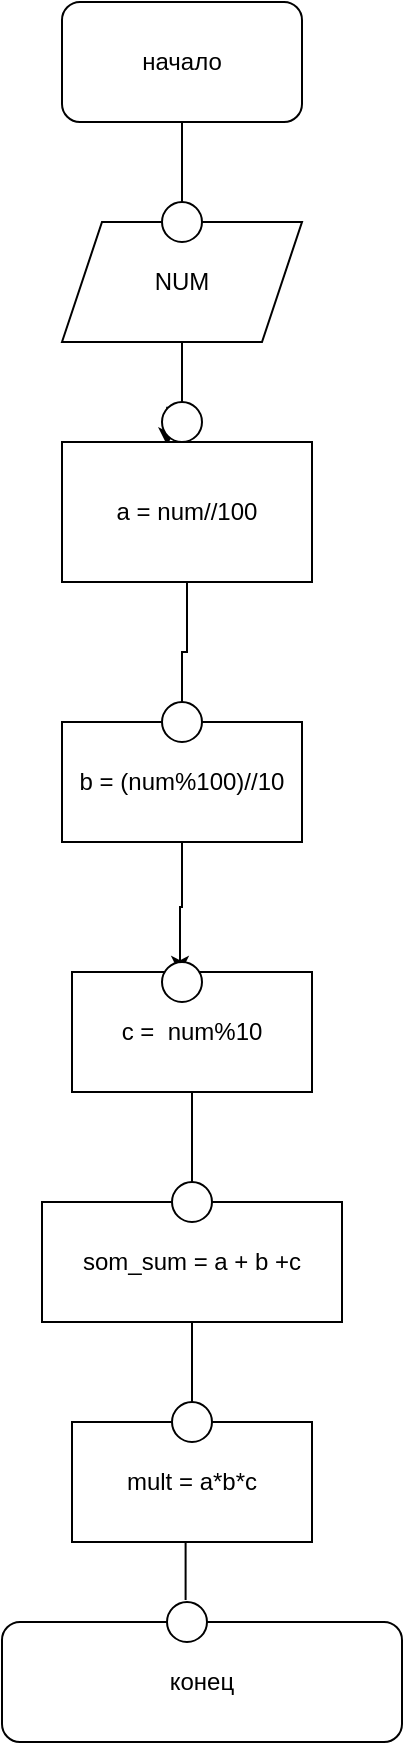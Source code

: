 <mxfile version="17.4.2" type="device"><diagram id="_6ty7ais7s_YJlyO94UW" name="Page-1"><mxGraphModel dx="868" dy="393" grid="1" gridSize="10" guides="1" tooltips="1" connect="1" arrows="1" fold="1" page="1" pageScale="1" pageWidth="827" pageHeight="1169" math="0" shadow="0"><root><mxCell id="0"/><mxCell id="1" parent="0"/><mxCell id="rN6mDpCtCXggrvxoOlsf-3" style="edgeStyle=orthogonalEdgeStyle;rounded=0;orthogonalLoop=1;jettySize=auto;html=1;exitX=0.5;exitY=1;exitDx=0;exitDy=0;entryX=0.5;entryY=0;entryDx=0;entryDy=0;" edge="1" parent="1" source="rN6mDpCtCXggrvxoOlsf-1" target="rN6mDpCtCXggrvxoOlsf-2"><mxGeometry relative="1" as="geometry"/></mxCell><mxCell id="rN6mDpCtCXggrvxoOlsf-1" value="&lt;font style=&quot;vertical-align: inherit&quot;&gt;&lt;font style=&quot;vertical-align: inherit&quot;&gt;начало&lt;/font&gt;&lt;/font&gt;" style="rounded=1;whiteSpace=wrap;html=1;" vertex="1" parent="1"><mxGeometry x="320" y="40" width="120" height="60" as="geometry"/></mxCell><mxCell id="rN6mDpCtCXggrvxoOlsf-6" style="edgeStyle=orthogonalEdgeStyle;rounded=0;orthogonalLoop=1;jettySize=auto;html=1;exitX=0.5;exitY=1;exitDx=0;exitDy=0;entryX=0.5;entryY=0;entryDx=0;entryDy=0;" edge="1" parent="1" source="rN6mDpCtCXggrvxoOlsf-2"><mxGeometry relative="1" as="geometry"><mxPoint x="380" y="250" as="targetPoint"/></mxGeometry></mxCell><mxCell id="rN6mDpCtCXggrvxoOlsf-2" value="&lt;font style=&quot;vertical-align: inherit&quot;&gt;&lt;font style=&quot;vertical-align: inherit&quot;&gt;NUM&lt;/font&gt;&lt;/font&gt;" style="shape=parallelogram;perimeter=parallelogramPerimeter;whiteSpace=wrap;html=1;fixedSize=1;" vertex="1" parent="1"><mxGeometry x="320" y="150" width="120" height="60" as="geometry"/></mxCell><mxCell id="rN6mDpCtCXggrvxoOlsf-4" value="" style="ellipse;whiteSpace=wrap;html=1;aspect=fixed;" vertex="1" parent="1"><mxGeometry x="370" y="140" width="20" height="20" as="geometry"/></mxCell><mxCell id="rN6mDpCtCXggrvxoOlsf-12" style="edgeStyle=orthogonalEdgeStyle;rounded=0;orthogonalLoop=1;jettySize=auto;html=1;exitX=1;exitY=0;exitDx=0;exitDy=0;entryX=0.421;entryY=0.025;entryDx=0;entryDy=0;entryPerimeter=0;" edge="1" parent="1" source="rN6mDpCtCXggrvxoOlsf-7" target="rN6mDpCtCXggrvxoOlsf-11"><mxGeometry relative="1" as="geometry"/></mxCell><mxCell id="rN6mDpCtCXggrvxoOlsf-7" value="" style="ellipse;whiteSpace=wrap;html=1;aspect=fixed;" vertex="1" parent="1"><mxGeometry x="370" y="240" width="20" height="20" as="geometry"/></mxCell><mxCell id="rN6mDpCtCXggrvxoOlsf-14" style="edgeStyle=orthogonalEdgeStyle;rounded=0;orthogonalLoop=1;jettySize=auto;html=1;entryX=0.5;entryY=0;entryDx=0;entryDy=0;" edge="1" parent="1" source="rN6mDpCtCXggrvxoOlsf-11" target="rN6mDpCtCXggrvxoOlsf-13"><mxGeometry relative="1" as="geometry"/></mxCell><mxCell id="rN6mDpCtCXggrvxoOlsf-11" value="&lt;font style=&quot;vertical-align: inherit&quot;&gt;&lt;font style=&quot;vertical-align: inherit&quot;&gt;а = num//100&lt;/font&gt;&lt;/font&gt;" style="rounded=0;whiteSpace=wrap;html=1;" vertex="1" parent="1"><mxGeometry x="320" y="260" width="125" height="70" as="geometry"/></mxCell><mxCell id="rN6mDpCtCXggrvxoOlsf-16" style="edgeStyle=orthogonalEdgeStyle;rounded=0;orthogonalLoop=1;jettySize=auto;html=1;exitX=0.5;exitY=1;exitDx=0;exitDy=0;entryX=0.45;entryY=0.017;entryDx=0;entryDy=0;entryPerimeter=0;" edge="1" parent="1" source="rN6mDpCtCXggrvxoOlsf-13" target="rN6mDpCtCXggrvxoOlsf-15"><mxGeometry relative="1" as="geometry"/></mxCell><mxCell id="rN6mDpCtCXggrvxoOlsf-13" value="b = (num%100)//10" style="rounded=0;whiteSpace=wrap;html=1;" vertex="1" parent="1"><mxGeometry x="320" y="400" width="120" height="60" as="geometry"/></mxCell><mxCell id="rN6mDpCtCXggrvxoOlsf-21" style="edgeStyle=orthogonalEdgeStyle;rounded=0;orthogonalLoop=1;jettySize=auto;html=1;exitX=0.5;exitY=1;exitDx=0;exitDy=0;entryX=0.5;entryY=0;entryDx=0;entryDy=0;" edge="1" parent="1" source="rN6mDpCtCXggrvxoOlsf-15" target="rN6mDpCtCXggrvxoOlsf-19"><mxGeometry relative="1" as="geometry"/></mxCell><mxCell id="rN6mDpCtCXggrvxoOlsf-15" value="c =&amp;nbsp; num%10" style="rounded=0;whiteSpace=wrap;html=1;" vertex="1" parent="1"><mxGeometry x="325" y="525" width="120" height="60" as="geometry"/></mxCell><mxCell id="rN6mDpCtCXggrvxoOlsf-17" value="" style="ellipse;whiteSpace=wrap;html=1;aspect=fixed;" vertex="1" parent="1"><mxGeometry x="370" y="390" width="20" height="20" as="geometry"/></mxCell><mxCell id="rN6mDpCtCXggrvxoOlsf-18" value="" style="ellipse;whiteSpace=wrap;html=1;aspect=fixed;" vertex="1" parent="1"><mxGeometry x="370" y="520" width="20" height="20" as="geometry"/></mxCell><mxCell id="rN6mDpCtCXggrvxoOlsf-23" style="edgeStyle=orthogonalEdgeStyle;rounded=0;orthogonalLoop=1;jettySize=auto;html=1;entryX=0.5;entryY=0;entryDx=0;entryDy=0;" edge="1" parent="1" source="rN6mDpCtCXggrvxoOlsf-19" target="rN6mDpCtCXggrvxoOlsf-20"><mxGeometry relative="1" as="geometry"/></mxCell><mxCell id="rN6mDpCtCXggrvxoOlsf-19" value="som_sum = a + b +c" style="rounded=0;whiteSpace=wrap;html=1;" vertex="1" parent="1"><mxGeometry x="310" y="640" width="150" height="60" as="geometry"/></mxCell><mxCell id="rN6mDpCtCXggrvxoOlsf-27" style="edgeStyle=orthogonalEdgeStyle;rounded=0;orthogonalLoop=1;jettySize=auto;html=1;exitX=0.5;exitY=1;exitDx=0;exitDy=0;entryX=0.465;entryY=-0.05;entryDx=0;entryDy=0;entryPerimeter=0;startArrow=none;" edge="1" parent="1" source="rN6mDpCtCXggrvxoOlsf-30" target="rN6mDpCtCXggrvxoOlsf-26"><mxGeometry relative="1" as="geometry"/></mxCell><mxCell id="rN6mDpCtCXggrvxoOlsf-20" value="mult = a*b*c" style="rounded=0;whiteSpace=wrap;html=1;" vertex="1" parent="1"><mxGeometry x="325" y="750" width="120" height="60" as="geometry"/></mxCell><mxCell id="rN6mDpCtCXggrvxoOlsf-26" value="конец" style="rounded=1;whiteSpace=wrap;html=1;" vertex="1" parent="1"><mxGeometry x="290" y="850" width="200" height="60" as="geometry"/></mxCell><mxCell id="rN6mDpCtCXggrvxoOlsf-28" value="" style="ellipse;whiteSpace=wrap;html=1;aspect=fixed;" vertex="1" parent="1"><mxGeometry x="375" y="630" width="20" height="20" as="geometry"/></mxCell><mxCell id="rN6mDpCtCXggrvxoOlsf-29" value="" style="ellipse;whiteSpace=wrap;html=1;aspect=fixed;" vertex="1" parent="1"><mxGeometry x="375" y="740" width="20" height="20" as="geometry"/></mxCell><mxCell id="rN6mDpCtCXggrvxoOlsf-30" value="" style="ellipse;whiteSpace=wrap;html=1;aspect=fixed;" vertex="1" parent="1"><mxGeometry x="372.5" y="840" width="20" height="20" as="geometry"/></mxCell><mxCell id="rN6mDpCtCXggrvxoOlsf-31" value="" style="edgeStyle=orthogonalEdgeStyle;rounded=0;orthogonalLoop=1;jettySize=auto;html=1;exitX=0.5;exitY=1;exitDx=0;exitDy=0;entryX=0.465;entryY=-0.05;entryDx=0;entryDy=0;entryPerimeter=0;endArrow=none;" edge="1" parent="1" source="rN6mDpCtCXggrvxoOlsf-20" target="rN6mDpCtCXggrvxoOlsf-30"><mxGeometry relative="1" as="geometry"><mxPoint x="385" y="810" as="sourcePoint"/><mxPoint x="383" y="847" as="targetPoint"/></mxGeometry></mxCell></root></mxGraphModel></diagram></mxfile>